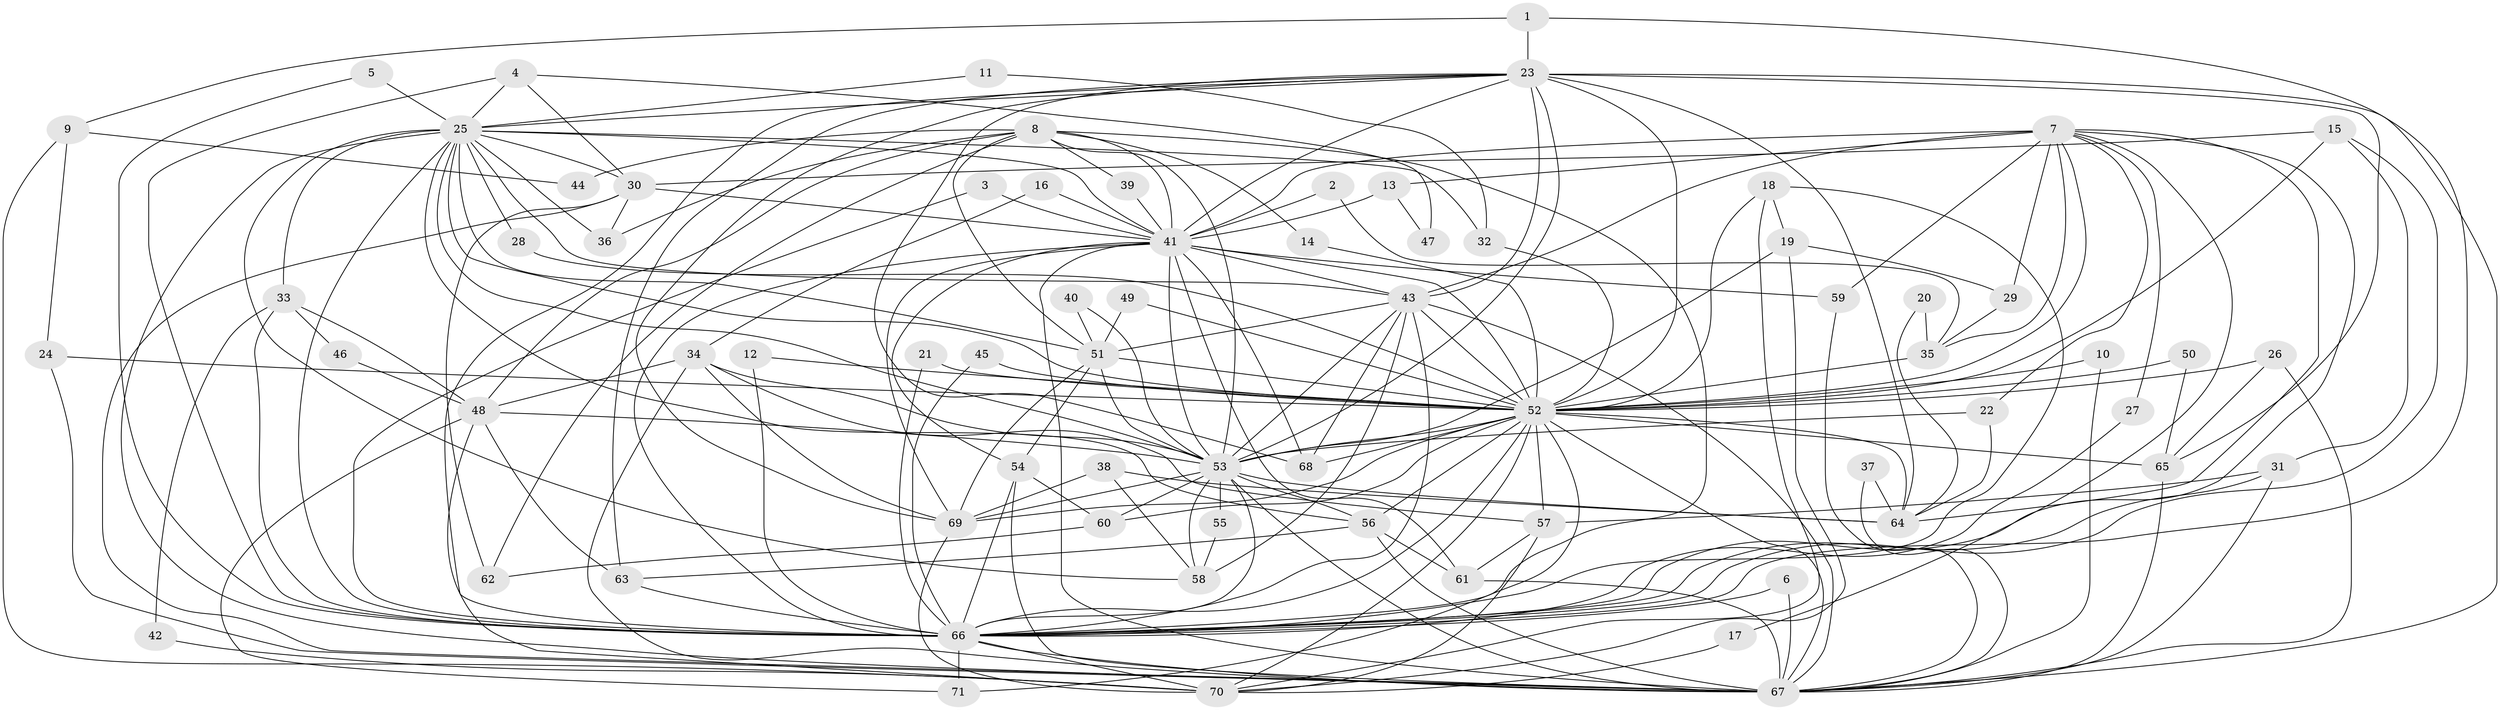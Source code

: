 // original degree distribution, {26: 0.0070921985815602835, 19: 0.0070921985815602835, 18: 0.0070921985815602835, 15: 0.0070921985815602835, 31: 0.0070921985815602835, 25: 0.014184397163120567, 23: 0.014184397163120567, 14: 0.0070921985815602835, 7: 0.02127659574468085, 3: 0.15602836879432624, 10: 0.0070921985815602835, 5: 0.0851063829787234, 2: 0.5531914893617021, 4: 0.06382978723404255, 11: 0.0070921985815602835, 9: 0.0070921985815602835, 6: 0.02127659574468085, 8: 0.0070921985815602835}
// Generated by graph-tools (version 1.1) at 2025/49/03/09/25 03:49:34]
// undirected, 71 vertices, 200 edges
graph export_dot {
graph [start="1"]
  node [color=gray90,style=filled];
  1;
  2;
  3;
  4;
  5;
  6;
  7;
  8;
  9;
  10;
  11;
  12;
  13;
  14;
  15;
  16;
  17;
  18;
  19;
  20;
  21;
  22;
  23;
  24;
  25;
  26;
  27;
  28;
  29;
  30;
  31;
  32;
  33;
  34;
  35;
  36;
  37;
  38;
  39;
  40;
  41;
  42;
  43;
  44;
  45;
  46;
  47;
  48;
  49;
  50;
  51;
  52;
  53;
  54;
  55;
  56;
  57;
  58;
  59;
  60;
  61;
  62;
  63;
  64;
  65;
  66;
  67;
  68;
  69;
  70;
  71;
  1 -- 9 [weight=1.0];
  1 -- 23 [weight=1.0];
  1 -- 66 [weight=1.0];
  2 -- 35 [weight=1.0];
  2 -- 41 [weight=1.0];
  3 -- 41 [weight=1.0];
  3 -- 66 [weight=1.0];
  4 -- 25 [weight=1.0];
  4 -- 30 [weight=1.0];
  4 -- 47 [weight=1.0];
  4 -- 66 [weight=1.0];
  5 -- 25 [weight=1.0];
  5 -- 66 [weight=1.0];
  6 -- 66 [weight=1.0];
  6 -- 67 [weight=1.0];
  7 -- 13 [weight=1.0];
  7 -- 17 [weight=1.0];
  7 -- 22 [weight=1.0];
  7 -- 27 [weight=1.0];
  7 -- 29 [weight=1.0];
  7 -- 35 [weight=2.0];
  7 -- 41 [weight=1.0];
  7 -- 43 [weight=1.0];
  7 -- 52 [weight=1.0];
  7 -- 59 [weight=1.0];
  7 -- 64 [weight=1.0];
  7 -- 66 [weight=1.0];
  8 -- 14 [weight=1.0];
  8 -- 36 [weight=1.0];
  8 -- 39 [weight=1.0];
  8 -- 41 [weight=1.0];
  8 -- 44 [weight=1.0];
  8 -- 48 [weight=1.0];
  8 -- 51 [weight=1.0];
  8 -- 53 [weight=1.0];
  8 -- 62 [weight=1.0];
  8 -- 66 [weight=1.0];
  9 -- 24 [weight=1.0];
  9 -- 44 [weight=1.0];
  9 -- 70 [weight=1.0];
  10 -- 52 [weight=1.0];
  10 -- 67 [weight=1.0];
  11 -- 25 [weight=1.0];
  11 -- 32 [weight=1.0];
  12 -- 52 [weight=1.0];
  12 -- 66 [weight=1.0];
  13 -- 41 [weight=2.0];
  13 -- 47 [weight=1.0];
  14 -- 52 [weight=1.0];
  15 -- 30 [weight=1.0];
  15 -- 31 [weight=1.0];
  15 -- 52 [weight=1.0];
  15 -- 66 [weight=2.0];
  16 -- 34 [weight=1.0];
  16 -- 41 [weight=1.0];
  17 -- 70 [weight=1.0];
  18 -- 19 [weight=1.0];
  18 -- 52 [weight=1.0];
  18 -- 66 [weight=1.0];
  18 -- 70 [weight=1.0];
  19 -- 29 [weight=1.0];
  19 -- 53 [weight=1.0];
  19 -- 70 [weight=1.0];
  20 -- 35 [weight=1.0];
  20 -- 64 [weight=1.0];
  21 -- 52 [weight=1.0];
  21 -- 66 [weight=1.0];
  22 -- 53 [weight=1.0];
  22 -- 64 [weight=1.0];
  23 -- 25 [weight=1.0];
  23 -- 41 [weight=2.0];
  23 -- 43 [weight=1.0];
  23 -- 52 [weight=3.0];
  23 -- 53 [weight=2.0];
  23 -- 63 [weight=1.0];
  23 -- 64 [weight=1.0];
  23 -- 65 [weight=1.0];
  23 -- 66 [weight=2.0];
  23 -- 67 [weight=1.0];
  23 -- 68 [weight=1.0];
  23 -- 69 [weight=1.0];
  24 -- 52 [weight=1.0];
  24 -- 67 [weight=1.0];
  25 -- 28 [weight=1.0];
  25 -- 30 [weight=1.0];
  25 -- 32 [weight=1.0];
  25 -- 33 [weight=1.0];
  25 -- 36 [weight=1.0];
  25 -- 41 [weight=2.0];
  25 -- 43 [weight=1.0];
  25 -- 51 [weight=1.0];
  25 -- 52 [weight=2.0];
  25 -- 53 [weight=1.0];
  25 -- 56 [weight=1.0];
  25 -- 58 [weight=1.0];
  25 -- 66 [weight=1.0];
  25 -- 67 [weight=1.0];
  26 -- 52 [weight=1.0];
  26 -- 65 [weight=1.0];
  26 -- 67 [weight=1.0];
  27 -- 66 [weight=1.0];
  28 -- 52 [weight=1.0];
  29 -- 35 [weight=1.0];
  30 -- 36 [weight=1.0];
  30 -- 41 [weight=1.0];
  30 -- 62 [weight=1.0];
  30 -- 67 [weight=1.0];
  31 -- 57 [weight=1.0];
  31 -- 66 [weight=1.0];
  31 -- 67 [weight=1.0];
  32 -- 52 [weight=2.0];
  33 -- 42 [weight=1.0];
  33 -- 46 [weight=1.0];
  33 -- 48 [weight=1.0];
  33 -- 66 [weight=1.0];
  34 -- 48 [weight=1.0];
  34 -- 53 [weight=1.0];
  34 -- 57 [weight=1.0];
  34 -- 67 [weight=1.0];
  34 -- 69 [weight=1.0];
  35 -- 52 [weight=2.0];
  37 -- 64 [weight=1.0];
  37 -- 67 [weight=1.0];
  38 -- 58 [weight=1.0];
  38 -- 64 [weight=1.0];
  38 -- 69 [weight=1.0];
  39 -- 41 [weight=1.0];
  40 -- 51 [weight=1.0];
  40 -- 53 [weight=1.0];
  41 -- 43 [weight=2.0];
  41 -- 52 [weight=4.0];
  41 -- 53 [weight=2.0];
  41 -- 54 [weight=1.0];
  41 -- 59 [weight=1.0];
  41 -- 61 [weight=1.0];
  41 -- 66 [weight=2.0];
  41 -- 67 [weight=3.0];
  41 -- 68 [weight=1.0];
  41 -- 69 [weight=2.0];
  42 -- 70 [weight=1.0];
  43 -- 51 [weight=1.0];
  43 -- 52 [weight=3.0];
  43 -- 53 [weight=1.0];
  43 -- 58 [weight=2.0];
  43 -- 66 [weight=1.0];
  43 -- 67 [weight=1.0];
  43 -- 68 [weight=1.0];
  45 -- 52 [weight=1.0];
  45 -- 66 [weight=1.0];
  46 -- 48 [weight=1.0];
  48 -- 53 [weight=1.0];
  48 -- 63 [weight=1.0];
  48 -- 70 [weight=1.0];
  48 -- 71 [weight=1.0];
  49 -- 51 [weight=1.0];
  49 -- 52 [weight=1.0];
  50 -- 52 [weight=1.0];
  50 -- 65 [weight=1.0];
  51 -- 52 [weight=1.0];
  51 -- 53 [weight=1.0];
  51 -- 54 [weight=1.0];
  51 -- 69 [weight=1.0];
  52 -- 53 [weight=2.0];
  52 -- 56 [weight=1.0];
  52 -- 57 [weight=1.0];
  52 -- 60 [weight=1.0];
  52 -- 64 [weight=1.0];
  52 -- 65 [weight=2.0];
  52 -- 66 [weight=2.0];
  52 -- 67 [weight=2.0];
  52 -- 68 [weight=1.0];
  52 -- 69 [weight=1.0];
  52 -- 70 [weight=1.0];
  52 -- 71 [weight=1.0];
  53 -- 55 [weight=1.0];
  53 -- 56 [weight=1.0];
  53 -- 58 [weight=1.0];
  53 -- 60 [weight=1.0];
  53 -- 64 [weight=2.0];
  53 -- 66 [weight=2.0];
  53 -- 67 [weight=1.0];
  53 -- 69 [weight=1.0];
  54 -- 60 [weight=1.0];
  54 -- 66 [weight=1.0];
  54 -- 67 [weight=1.0];
  55 -- 58 [weight=1.0];
  56 -- 61 [weight=1.0];
  56 -- 63 [weight=1.0];
  56 -- 67 [weight=1.0];
  57 -- 61 [weight=1.0];
  57 -- 70 [weight=1.0];
  59 -- 67 [weight=1.0];
  60 -- 62 [weight=1.0];
  61 -- 67 [weight=1.0];
  63 -- 66 [weight=1.0];
  65 -- 67 [weight=1.0];
  66 -- 67 [weight=1.0];
  66 -- 70 [weight=1.0];
  66 -- 71 [weight=1.0];
  69 -- 70 [weight=1.0];
}
